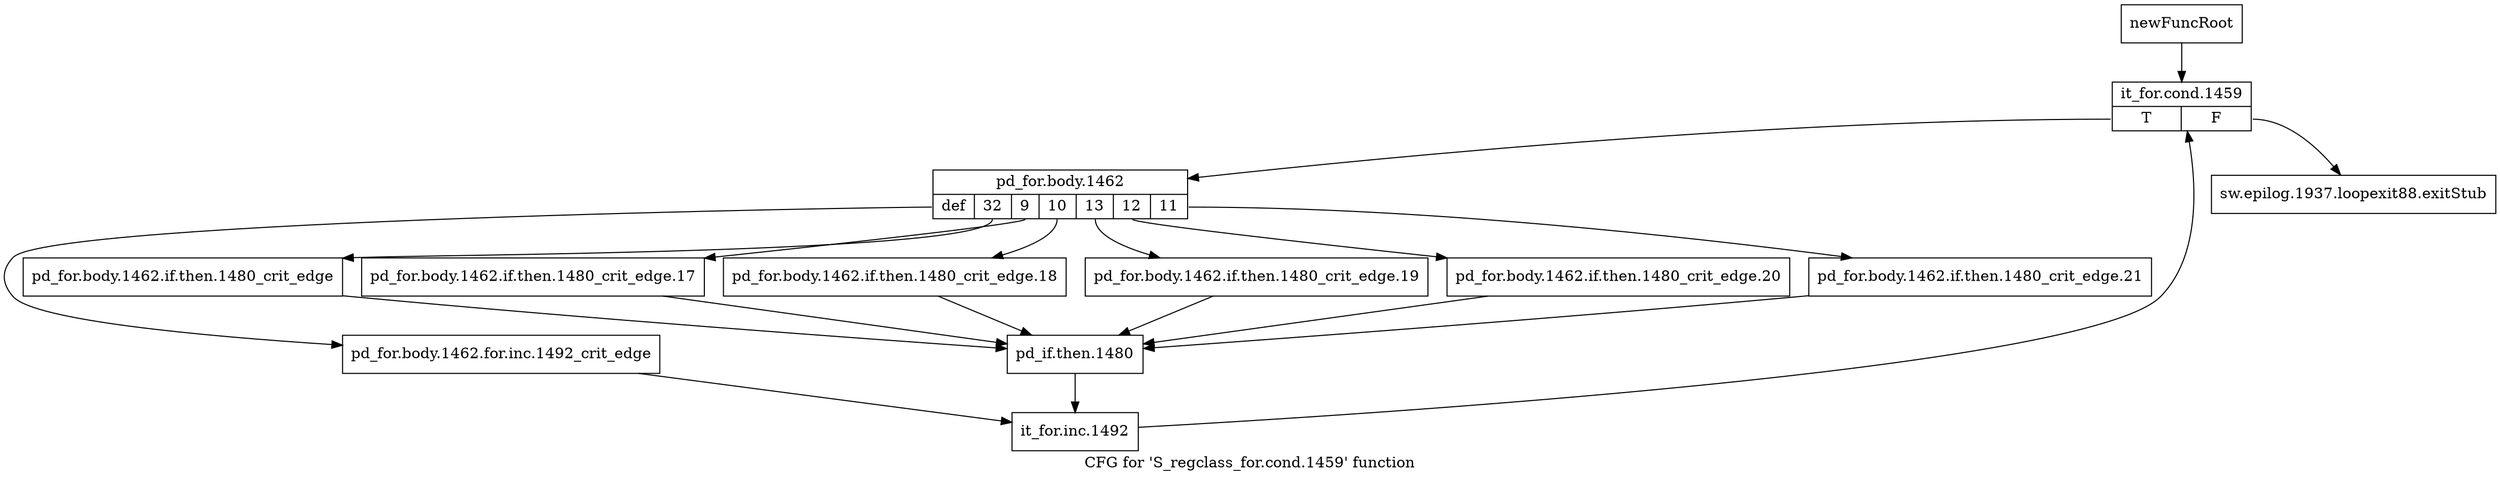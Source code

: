 digraph "CFG for 'S_regclass_for.cond.1459' function" {
	label="CFG for 'S_regclass_for.cond.1459' function";

	Node0x522cf40 [shape=record,label="{newFuncRoot}"];
	Node0x522cf40 -> Node0x522cfe0;
	Node0x522cf90 [shape=record,label="{sw.epilog.1937.loopexit88.exitStub}"];
	Node0x522cfe0 [shape=record,label="{it_for.cond.1459|{<s0>T|<s1>F}}"];
	Node0x522cfe0:s0 -> Node0x522d480;
	Node0x522cfe0:s1 -> Node0x522cf90;
	Node0x522d480 [shape=record,label="{pd_for.body.1462|{<s0>def|<s1>32|<s2>9|<s3>10|<s4>13|<s5>12|<s6>11}}"];
	Node0x522d480:s0 -> Node0x522d700;
	Node0x522d480:s1 -> Node0x522d660;
	Node0x522d480:s2 -> Node0x522d610;
	Node0x522d480:s3 -> Node0x522d5c0;
	Node0x522d480:s4 -> Node0x522d570;
	Node0x522d480:s5 -> Node0x522d520;
	Node0x522d480:s6 -> Node0x522d4d0;
	Node0x522d4d0 [shape=record,label="{pd_for.body.1462.if.then.1480_crit_edge.21}"];
	Node0x522d4d0 -> Node0x522d6b0;
	Node0x522d520 [shape=record,label="{pd_for.body.1462.if.then.1480_crit_edge.20}"];
	Node0x522d520 -> Node0x522d6b0;
	Node0x522d570 [shape=record,label="{pd_for.body.1462.if.then.1480_crit_edge.19}"];
	Node0x522d570 -> Node0x522d6b0;
	Node0x522d5c0 [shape=record,label="{pd_for.body.1462.if.then.1480_crit_edge.18}"];
	Node0x522d5c0 -> Node0x522d6b0;
	Node0x522d610 [shape=record,label="{pd_for.body.1462.if.then.1480_crit_edge.17}"];
	Node0x522d610 -> Node0x522d6b0;
	Node0x522d660 [shape=record,label="{pd_for.body.1462.if.then.1480_crit_edge}"];
	Node0x522d660 -> Node0x522d6b0;
	Node0x522d6b0 [shape=record,label="{pd_if.then.1480}"];
	Node0x522d6b0 -> Node0x522d750;
	Node0x522d700 [shape=record,label="{pd_for.body.1462.for.inc.1492_crit_edge}"];
	Node0x522d700 -> Node0x522d750;
	Node0x522d750 [shape=record,label="{it_for.inc.1492}"];
	Node0x522d750 -> Node0x522cfe0;
}
